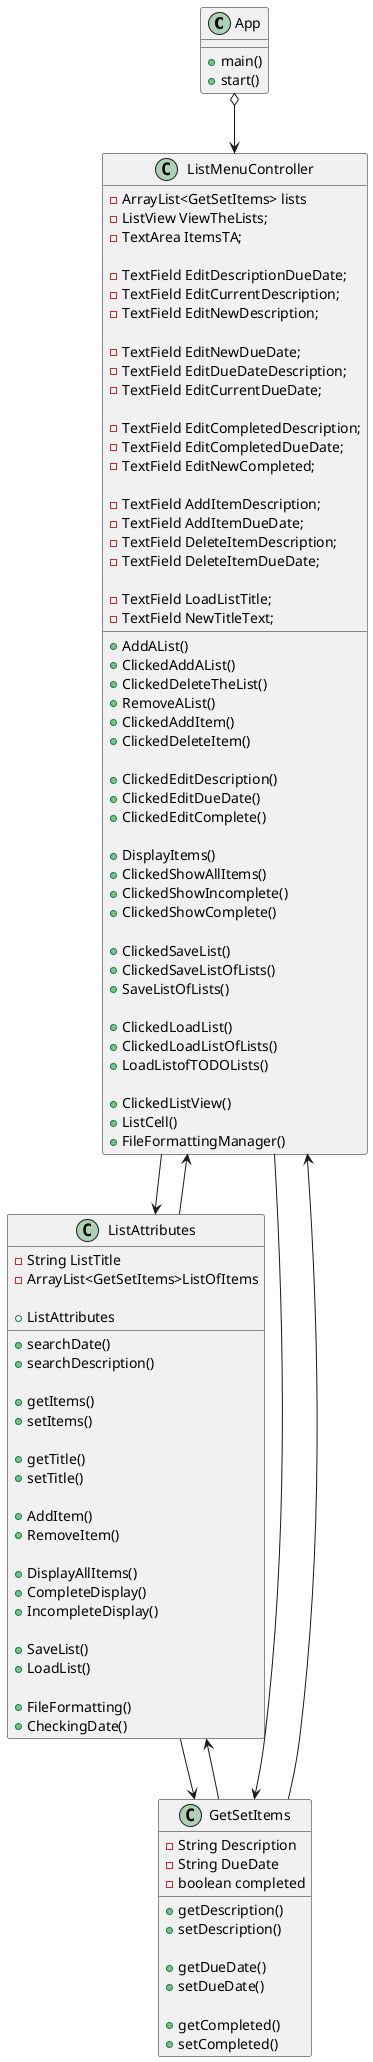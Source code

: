 @startuml
'https://plantuml.com/sequence-diagram

class App
{
    +main()
    +start()
}

class GetSetItems
{
    - String Description
    - String DueDate
    - boolean completed

    + getDescription()
    + setDescription()

    + getDueDate()
    + setDueDate()

    + getCompleted()
    + setCompleted()
}

class ListAttributes
{

    -String ListTitle
    -ArrayList<GetSetItems>ListOfItems

    + ListAttributes

    + searchDate()
    + searchDescription()

    + getItems()
    + setItems()

    + getTitle()
    + setTitle()

    + AddItem()
    + RemoveItem()

    + DisplayAllItems()
    + CompleteDisplay()
    + IncompleteDisplay()

    + SaveList()
    + LoadList()

    + FileFormatting()
    + CheckingDate()

}

class ListMenuController
{
    - ArrayList<GetSetItems> lists
    - ListView ViewTheLists;
    - TextArea ItemsTA;

    - TextField EditDescriptionDueDate;
    - TextField EditCurrentDescription;
    - TextField EditNewDescription;

    - TextField EditNewDueDate;
    - TextField EditDueDateDescription;
    - TextField EditCurrentDueDate;

    - TextField EditCompletedDescription;
    - TextField EditCompletedDueDate;
    - TextField EditNewCompleted;

    - TextField AddItemDescription;
    - TextField AddItemDueDate;
    - TextField DeleteItemDescription;
    - TextField DeleteItemDueDate;

    - TextField LoadListTitle;
    - TextField NewTitleText;

    + AddAList()
    + ClickedAddAList()
    + ClickedDeleteTheList()
    + RemoveAList()
    + ClickedAddItem()
    + ClickedDeleteItem()

    + ClickedEditDescription()
    + ClickedEditDueDate()
    + ClickedEditComplete()

    + DisplayItems()
    + ClickedShowAllItems()
    + ClickedShowIncomplete()
    + ClickedShowComplete()

    + ClickedSaveList()
    + ClickedSaveListOfLists()
    + SaveListOfLists()

    + ClickedLoadList()
    + ClickedLoadListOfLists()
    + LoadListofTODOLists()

    + ClickedListView()
    + ListCell()
    + FileFormattingManager()
}

App o--> ListMenuController

ListMenuController --> GetSetItems
ListMenuController <-- GetSetItems

ListMenuController --> ListAttributes
ListAttributes --> ListMenuController

ListAttributes --> GetSetItems
ListAttributes <-- GetSetItems

@enduml